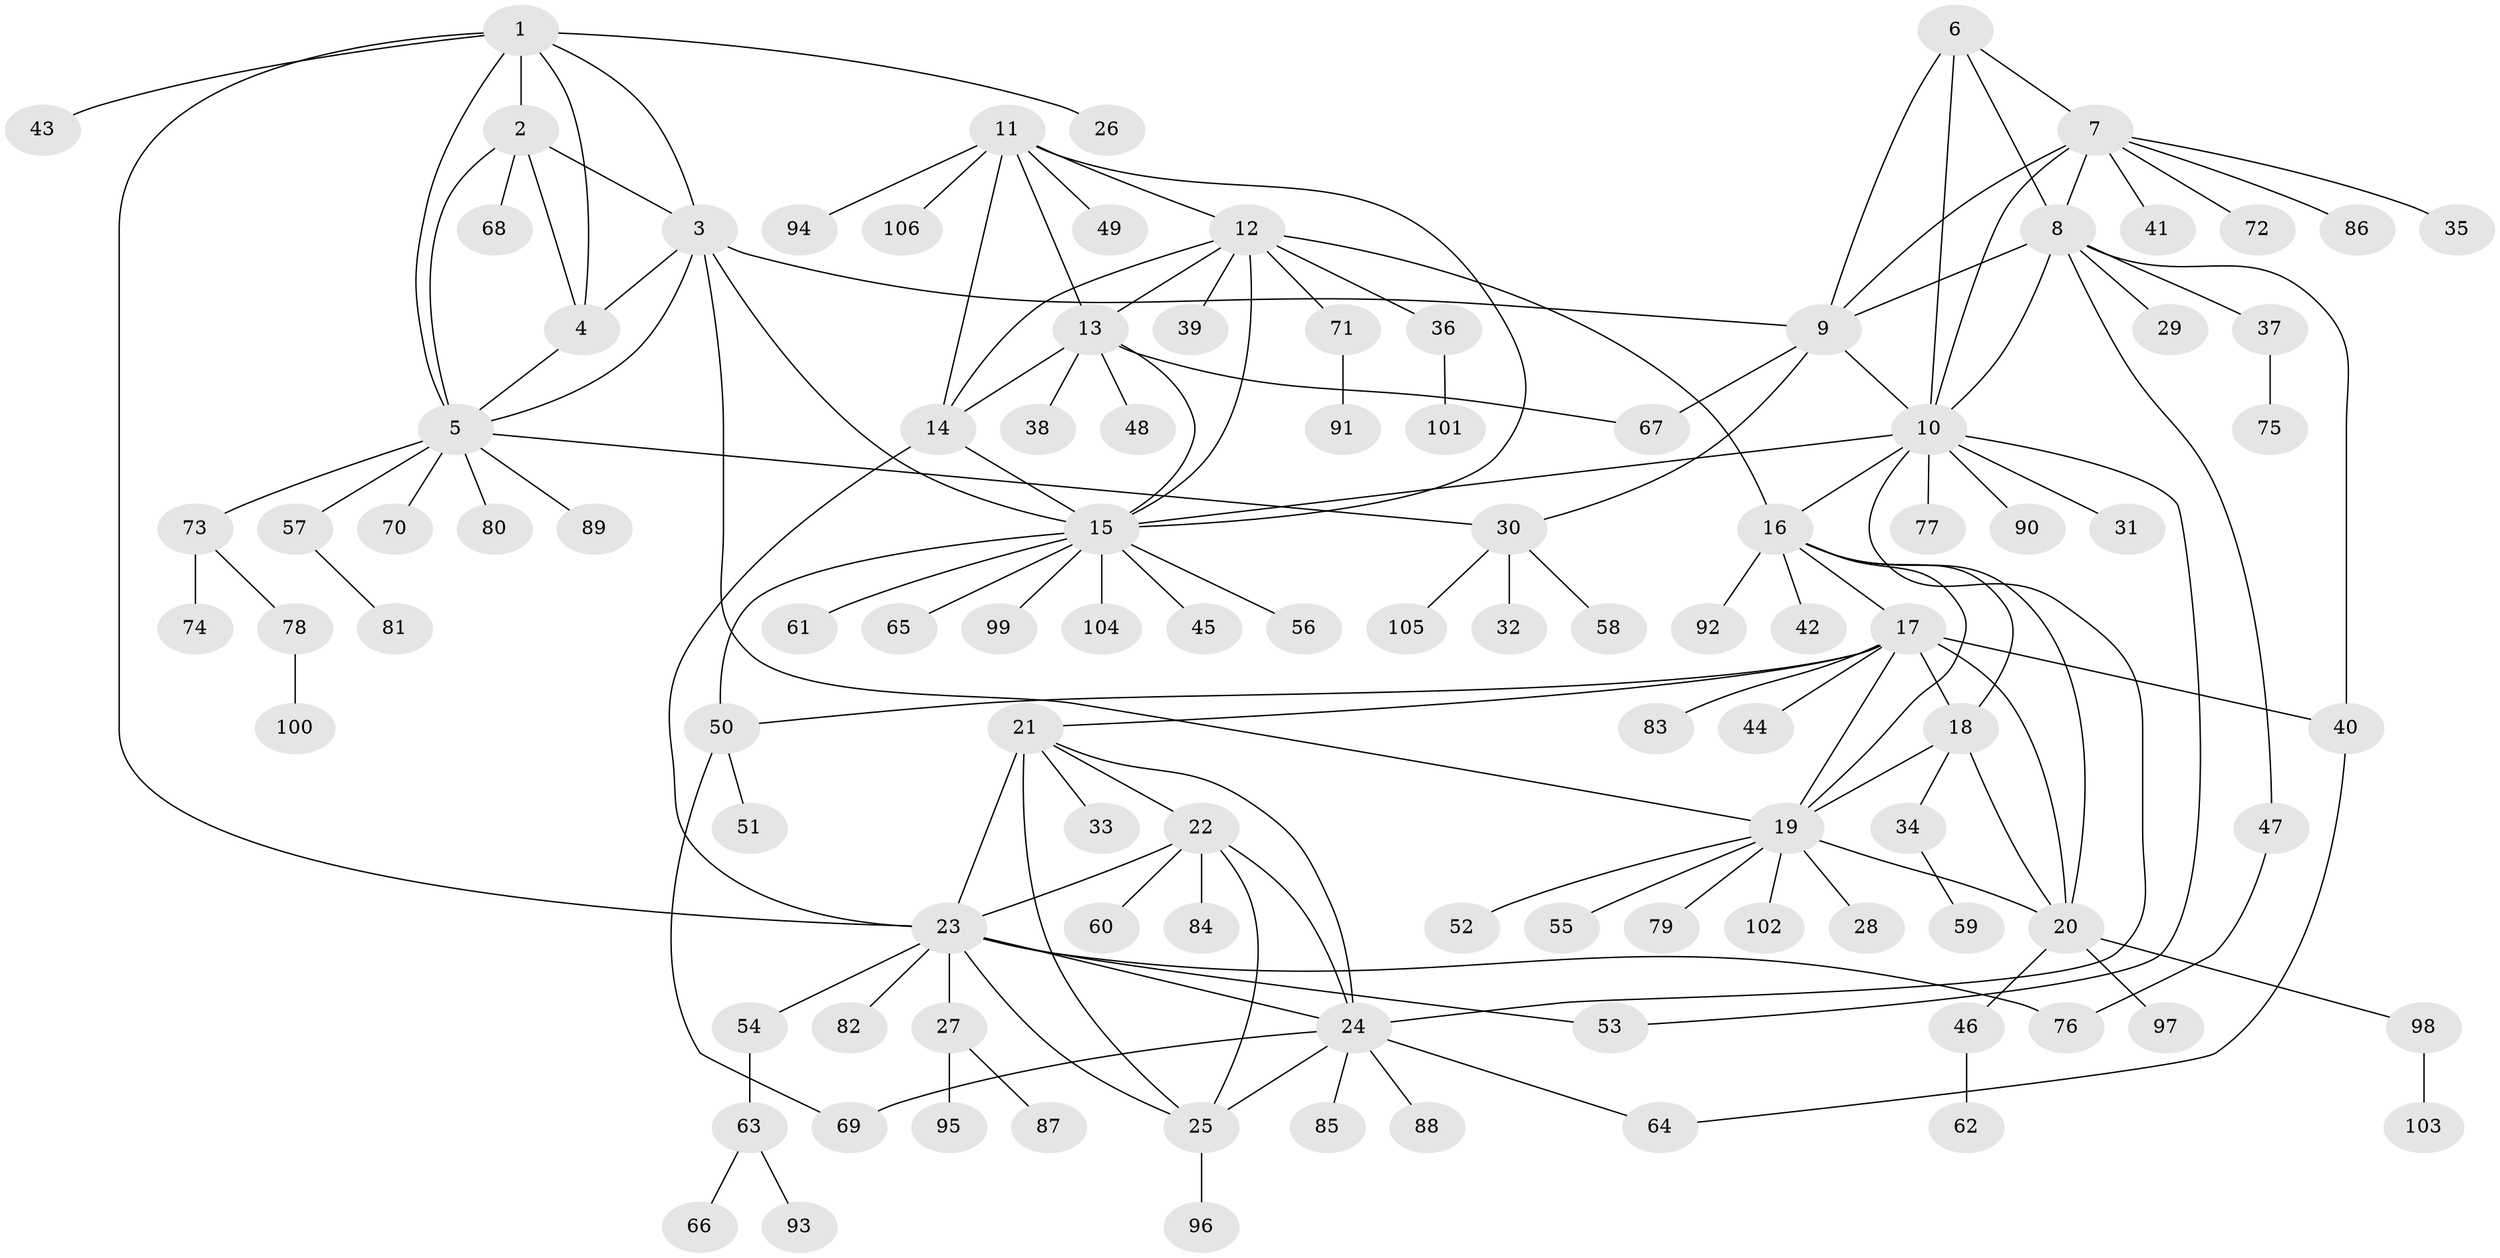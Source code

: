 // coarse degree distribution, {11: 0.025974025974025976, 3: 0.06493506493506493, 5: 0.06493506493506493, 6: 0.025974025974025976, 8: 0.03896103896103896, 13: 0.012987012987012988, 7: 0.03896103896103896, 9: 0.012987012987012988, 10: 0.012987012987012988, 4: 0.025974025974025976, 1: 0.5844155844155844, 2: 0.09090909090909091}
// Generated by graph-tools (version 1.1) at 2025/42/03/06/25 10:42:06]
// undirected, 106 vertices, 149 edges
graph export_dot {
graph [start="1"]
  node [color=gray90,style=filled];
  1;
  2;
  3;
  4;
  5;
  6;
  7;
  8;
  9;
  10;
  11;
  12;
  13;
  14;
  15;
  16;
  17;
  18;
  19;
  20;
  21;
  22;
  23;
  24;
  25;
  26;
  27;
  28;
  29;
  30;
  31;
  32;
  33;
  34;
  35;
  36;
  37;
  38;
  39;
  40;
  41;
  42;
  43;
  44;
  45;
  46;
  47;
  48;
  49;
  50;
  51;
  52;
  53;
  54;
  55;
  56;
  57;
  58;
  59;
  60;
  61;
  62;
  63;
  64;
  65;
  66;
  67;
  68;
  69;
  70;
  71;
  72;
  73;
  74;
  75;
  76;
  77;
  78;
  79;
  80;
  81;
  82;
  83;
  84;
  85;
  86;
  87;
  88;
  89;
  90;
  91;
  92;
  93;
  94;
  95;
  96;
  97;
  98;
  99;
  100;
  101;
  102;
  103;
  104;
  105;
  106;
  1 -- 2;
  1 -- 3;
  1 -- 4;
  1 -- 5;
  1 -- 23;
  1 -- 26;
  1 -- 43;
  2 -- 3;
  2 -- 4;
  2 -- 5;
  2 -- 68;
  3 -- 4;
  3 -- 5;
  3 -- 9;
  3 -- 15;
  3 -- 19;
  4 -- 5;
  5 -- 30;
  5 -- 57;
  5 -- 70;
  5 -- 73;
  5 -- 80;
  5 -- 89;
  6 -- 7;
  6 -- 8;
  6 -- 9;
  6 -- 10;
  7 -- 8;
  7 -- 9;
  7 -- 10;
  7 -- 35;
  7 -- 41;
  7 -- 72;
  7 -- 86;
  8 -- 9;
  8 -- 10;
  8 -- 29;
  8 -- 37;
  8 -- 40;
  8 -- 47;
  9 -- 10;
  9 -- 30;
  9 -- 67;
  10 -- 15;
  10 -- 16;
  10 -- 24;
  10 -- 31;
  10 -- 53;
  10 -- 77;
  10 -- 90;
  11 -- 12;
  11 -- 13;
  11 -- 14;
  11 -- 15;
  11 -- 49;
  11 -- 94;
  11 -- 106;
  12 -- 13;
  12 -- 14;
  12 -- 15;
  12 -- 16;
  12 -- 36;
  12 -- 39;
  12 -- 71;
  13 -- 14;
  13 -- 15;
  13 -- 38;
  13 -- 48;
  13 -- 67;
  14 -- 15;
  14 -- 23;
  15 -- 45;
  15 -- 50;
  15 -- 56;
  15 -- 61;
  15 -- 65;
  15 -- 99;
  15 -- 104;
  16 -- 17;
  16 -- 18;
  16 -- 19;
  16 -- 20;
  16 -- 42;
  16 -- 92;
  17 -- 18;
  17 -- 19;
  17 -- 20;
  17 -- 21;
  17 -- 40;
  17 -- 44;
  17 -- 50;
  17 -- 83;
  18 -- 19;
  18 -- 20;
  18 -- 34;
  19 -- 20;
  19 -- 28;
  19 -- 52;
  19 -- 55;
  19 -- 79;
  19 -- 102;
  20 -- 46;
  20 -- 97;
  20 -- 98;
  21 -- 22;
  21 -- 23;
  21 -- 24;
  21 -- 25;
  21 -- 33;
  22 -- 23;
  22 -- 24;
  22 -- 25;
  22 -- 60;
  22 -- 84;
  23 -- 24;
  23 -- 25;
  23 -- 27;
  23 -- 53;
  23 -- 54;
  23 -- 76;
  23 -- 82;
  24 -- 25;
  24 -- 64;
  24 -- 69;
  24 -- 85;
  24 -- 88;
  25 -- 96;
  27 -- 87;
  27 -- 95;
  30 -- 32;
  30 -- 58;
  30 -- 105;
  34 -- 59;
  36 -- 101;
  37 -- 75;
  40 -- 64;
  46 -- 62;
  47 -- 76;
  50 -- 51;
  50 -- 69;
  54 -- 63;
  57 -- 81;
  63 -- 66;
  63 -- 93;
  71 -- 91;
  73 -- 74;
  73 -- 78;
  78 -- 100;
  98 -- 103;
}
